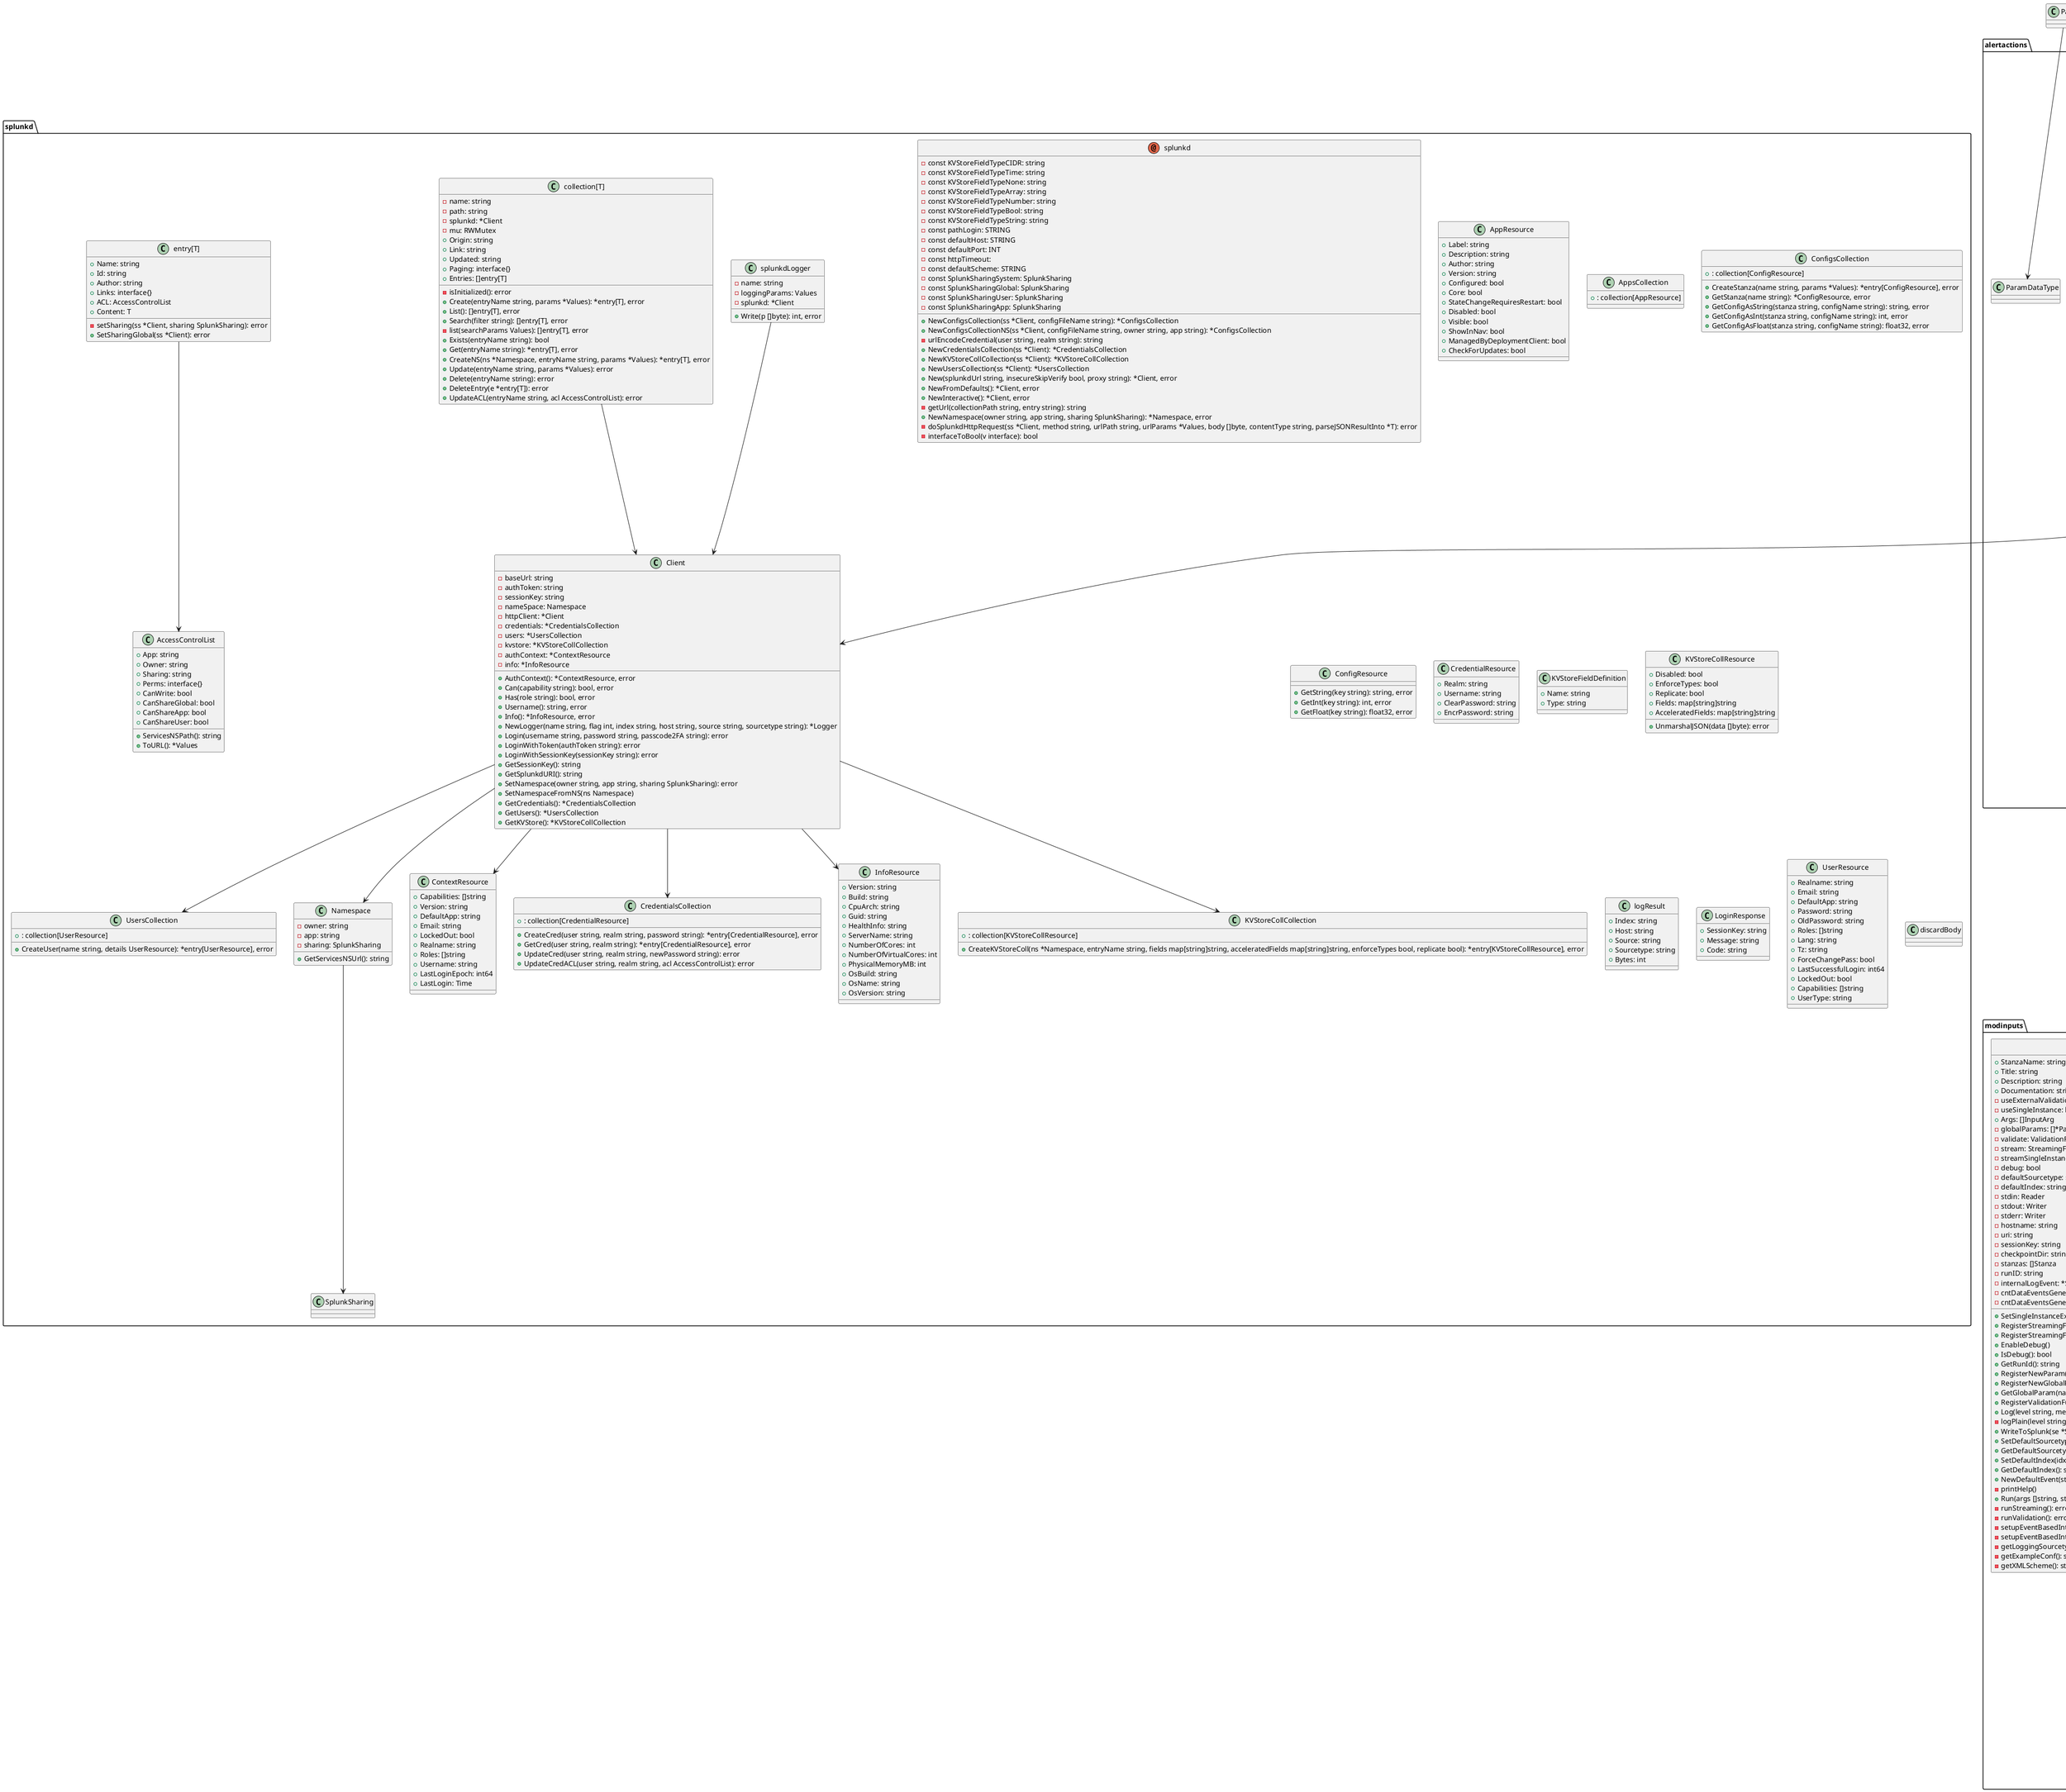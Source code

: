 @startuml
package splunkd{
annotation splunkd {
-const KVStoreFieldTypeCIDR: string
-const KVStoreFieldTypeTime: string
-const KVStoreFieldTypeNone: string
-const KVStoreFieldTypeArray: string
-const KVStoreFieldTypeNumber: string
-const KVStoreFieldTypeBool: string
-const KVStoreFieldTypeString: string
-const pathLogin: STRING
-const defaultHost: STRING
-const defaultPort: INT
-const httpTimeout: 
-const defaultScheme: STRING
-const SplunkSharingSystem: SplunkSharing
-const SplunkSharingGlobal: SplunkSharing
-const SplunkSharingUser: SplunkSharing
-const SplunkSharingApp: SplunkSharing

+NewConfigsCollection(ss *Client, configFileName string): *ConfigsCollection
+NewConfigsCollectionNS(ss *Client, configFileName string, owner string, app string): *ConfigsCollection
-urlEncodeCredential(user string, realm string): string
+NewCredentialsCollection(ss *Client): *CredentialsCollection
+NewKVStoreCollCollection(ss *Client): *KVStoreCollCollection
+NewUsersCollection(ss *Client): *UsersCollection
+New(splunkdUrl string, insecureSkipVerify bool, proxy string): *Client, error
+NewFromDefaults(): *Client, error
+NewInteractive(): *Client, error
-getUrl(collectionPath string, entry string): string
+NewNamespace(owner string, app string, sharing SplunkSharing): *Namespace, error
-doSplunkdHttpRequest(ss *Client, method string, urlPath string, urlParams *Values, body []byte, contentType string, parseJSONResultInto *T): error
-interfaceToBool(v interface): bool
}
class AccessControlList {
+App: string
+Owner: string
+Sharing: string
+Perms: interface{}
+CanWrite: bool
+CanShareGlobal: bool
+CanShareApp: bool
+CanShareUser: bool
+ServicesNSPath(): string
+ToURL(): *Values
}
class AppResource {
+Label: string
+Description: string
+Author: string
+Version: string
+Configured: bool
+Core: bool
+StateChangeRequiresRestart: bool
+Disabled: bool
+Visible: bool
+ShowInNav: bool
+ManagedByDeploymentClient: bool
+CheckForUpdates: bool

}
class AppsCollection {
+: collection[AppResource]

}
class ContextResource {
+Capabilities: []string
+Version: string
+DefaultApp: string
+Email: string
+LockedOut: bool
+Realname: string
+Roles: []string
+Username: string
+LastLoginEpoch: int64
+LastLogin: Time

}
class ConfigsCollection {
+: collection[ConfigResource]
+CreateStanza(name string, params *Values): *entry[ConfigResource], error
+GetStanza(name string): *ConfigResource, error
+GetConfigAsString(stanza string, configName string): string, error
+GetConfigAsInt(stanza string, configName string): int, error
+GetConfigAsFloat(stanza string, configName string): float32, error
}
class ConfigResource {

+GetString(key string): string, error
+GetInt(key string): int, error
+GetFloat(key string): float32, error
}
class CredentialResource {
+Realm: string
+Username: string
+ClearPassword: string
+EncrPassword: string

}
class CredentialsCollection {
+: collection[CredentialResource]
+CreateCred(user string, realm string, password string): *entry[CredentialResource], error
+GetCred(user string, realm string): *entry[CredentialResource], error
+UpdateCred(user string, realm string, newPassword string): error
+UpdateCredACL(user string, realm string, acl AccessControlList): error
}
class InfoResource {
+Version: string
+Build: string
+CpuArch: string
+Guid: string
+HealthInfo: string
+ServerName: string
+NumberOfCores: int
+NumberOfVirtualCores: int
+PhysicalMemoryMB: int
+OsBuild: string
+OsName: string
+OsVersion: string

}
class KVStoreFieldDefinition {
+Name: string
+Type: string

}
class KVStoreCollResource {
+Disabled: bool
+EnforceTypes: bool
+Replicate: bool
+Fields: map[string]string
+AcceleratedFields: map[string]string
+UnmarshalJSON(data []byte): error
}
class KVStoreCollCollection {
+: collection[KVStoreCollResource]
+CreateKVStoreColl(ns *Namespace, entryName string, fields map[string]string, acceleratedFields map[string]string, enforceTypes bool, replicate bool): *entry[KVStoreCollResource], error
}
class splunkdLogger {
-name: string
-loggingParams: Values
-splunkd: *Client
+Write(p []byte): int, error
}
class logResult {
+Index: string
+Host: string
+Source: string
+Sourcetype: string
+Bytes: int

}
class LoginResponse {
+SessionKey: string
+Message: string
+Code: string

}
class UsersCollection {
+: collection[UserResource]
+CreateUser(name string, details UserResource): *entry[UserResource], error
}
class UserResource {
+Realname: string
+Email: string
+DefaultApp: string
+Password: string
+OldPassword: string
+Roles: []string
+Lang: string
+Tz: string
+ForceChangePass: bool
+LastSuccessfulLogin: int64
+LockedOut: bool
+Capabilities: []string
+UserType: string

}
class Client {
-baseUrl: string
-authToken: string
-sessionKey: string
-nameSpace: Namespace
-httpClient: *Client
-credentials: *CredentialsCollection
-users: *UsersCollection
-kvstore: *KVStoreCollCollection
-authContext: *ContextResource
-info: *InfoResource
+AuthContext(): *ContextResource, error
+Can(capability string): bool, error
+Has(role string): bool, error
+Username(): string, error
+Info(): *InfoResource, error
+NewLogger(name string, flag int, index string, host string, source string, sourcetype string): *Logger
+Login(username string, password string, passcode2FA string): error
+LoginWithToken(authToken string): error
+LoginWithSessionKey(sessionKey string): error
+GetSessionKey(): string
+GetSplunkdURI(): string
+SetNamespace(owner string, app string, sharing SplunkSharing): error
+SetNamespaceFromNS(ns Namespace)
+GetCredentials(): *CredentialsCollection
+GetUsers(): *UsersCollection
+GetKVStore(): *KVStoreCollCollection
}
class collection[T] {
-name: string
-path: string
-splunkd: *Client
-mu: RWMutex
+Origin: string
+Link: string
+Updated: string
+Paging: interface{}
+Entries: []entry[T]
-isInitialized(): error
+Create(entryName string, params *Values): *entry[T], error
+List(): []entry[T], error
+Search(filter string): []entry[T], error
-list(searchParams Values): []entry[T], error
+Exists(entryName string): bool
+Get(entryName string): *entry[T], error
+CreateNS(ns *Namespace, entryName string, params *Values): *entry[T], error
+Update(entryName string, params *Values): error
+Delete(entryName string): error
+DeleteEntry(e *entry[T]): error
+UpdateACL(entryName string, acl AccessControlList): error
}
class entry[T] {
+Name: string
+Id: string
+Author: string
+Links: interface{}
+ACL: AccessControlList
+Content: T
-setSharing(ss *Client, sharing SplunkSharing): error
+SetSharingGlobal(ss *Client): error
}
class Namespace {
-owner: string
-app: string
-sharing: SplunkSharing
+GetServicesNSUrl(): string
}
class SplunkSharing {


}
class discardBody {


}
}
package alertactions{
annotation alertactions {
-const ParamTypeColorPicker: 
-const ParamTypeRadio: 
-const ParamTypeText: ParamType
-const ParamTypeTextArea: 
-const ParamTypeSearchDropdown: 
-const ParamTypeDropdown: 
-var isAtTerminal: 
+New(stanzaName string, label string, description string, iconPath string): *AlertAction, error
-getAlertConfigFromJSON(input Reader): *alertConfig, error
+NewGlobalParam(configFile string, stanza string, name string, title string, description string, defaultValue string, required bool): *Param, error
+NewParam(name string, title string, description string, defaultValue string, placeholder string, uiType ParamType, required bool): *Param, error
-newParameter(configFile string, stanza string, name string, title string, description string, defaultValue string, placeholder string, uiType ParamType, required bool): *Param, error
}
class AlertingFunc {


}
class AlertAction {
+StanzaName: string
+Label: string
+Description: string
+Documentation: string
+IconPath: string
-params: []*Param
-globalParams: []*Param
-validateParams: AlertingFunc
-execute: AlertingFunc
-debug: bool
-runID: string
-runtimeConfig: *alertConfig
-splunkd: *Client
-splunkdlogger: *Logger
-endUserLogger: *Logger
-stdin: Reader
-stdout: Writer
-stderr: Writer
+EnableDebug()
+RegisterParam(p *Param): error
+RegisterNewParam(name string, title string, description string, defaultValue string, placeholder string, uiType ParamType, required bool): *Param, error
+GetParam(name string): *Param, error
+GetParamNames(): []string
+RegisterGlobalParam(p *Param): error
+RegisterNewGlobalParam(configFile string, stanza string, name string, title string, description string, defaultValue string, required bool): *Param, error
+GetGlobalParam(name string): *Param, error
+GetFirstResult(): map[string]interface
+GetSearchUri(): string
+GetSearchName(): string
+GetApp(): string
+GetOwner(): string
+GetResultsFile(): *File, error
+GetResultsFileReader(f *File): *Reader, error
+GetResultsLink(): string
+GetSid(): string
+GetNamespace(): *Namespace, error
-setSplunkService(): error
+GetRunId(): string
+GetSplunkService(): *Client, error
-initRuntime(c *alertConfig): error
-setGlobalParams(): error
-setParams(): error
+RegisterValidationFunc(f AlertingFunc)
+RegisterAlertFunc(f AlertingFunc)
-printHelp(f *FlagSet)
+Run(args []string, stdin Reader, stdout Writer, stderr Writer): error
}
class alertConfig {
+App: string
+Owner: string
+ResultsFile: string
+ResultsLink: string
+SearchUri: string
+ServerHost: string
+ServerUri: string
+SessionKey: string
+Sid: string
+SearchName: string
+Configuration: map[string]string
+Result: map[string]interface

}
class ParamType {


}
class paramOption {
+Value: string
+VisibleValue: string

}
class ArgValidation {


}
class Param {
+Title: string
+Name: string
+Description: string
-dataType: ParamDataType
-uiType: ParamType
-defaultValue: string
-placeholder: string
-required: bool
-sensitive: bool
-configFile: string
-stanza: string
-availableOptions: []paramOption
-actualValue: string
-actualValueIsSet: bool
+AddChoice(value string, visibleValue string): error
-setValue(v string): error
+GetValue(): string
+GetChoices(): []string
+SetSensitive()
+GetConfigDefinition(): string, string, string
}
class ParamDataType {


}
}
package modinputs{
annotation modinputs {
-const ArgValidationIsNonNegInt: ArgValidation
-const ArgDataTypeBool: STRING
-const ArgDataTypeNumber: STRING
-const ArgValidationIsPort: ArgValidation
-const ArgValidationIsPosInt: ArgValidation
-const ArgDataTypeStr: STRING
-const ArgValidationIsAvailTCPPort: ArgValidation
-const ArgValidationIsAvailUDPPort: ArgValidation
-const ArgValidationIsBool: ArgValidation
-var isAtTerminal: 
+GenerateArgValidation(paramName string, validation ArgValidation): string
+GenerateArgValidationComplex(paramName string, checkClause string, errorMessage string): string
+GenerateArgValidationRegex(paramName string, regex string, errorMessage string): string
-getInputConfigFromXML(input Reader): *inputConfig, error
-getInputConfigInteractive(mi *ModularInput): *inputConfig, error
-getValidationConfigFromXML(input Reader): *validationConfig, error
+New(stanzaName string, label string, description string): *ModularInput, error
}
class SplunkEvent {
+Unbroken: bool
+Done: bool
+Time: Time
-cachedTime: Time
+Data: string
+SourceType: string
+Index: string
+Host: string
+Source: string
+Stanza: string
-cachedEpochStr: string
-epochTimeStr(): string
-writeOut(): int, error
-xml(): string, error
}
class ArgValidation {


}
class InputArg {
+XMLName: Name
+Title: string
+Name: string
+Description: string
+DataType: string
+DefaultValue: string
+Validation: string
+RequiredOnCreate: bool
+RequiredOnEdit: bool
+SetValidation(validationRule ArgValidation)
+SetCustomValidation(condition string, errorMessage string)
-getInputsSpec(): string
-getInputsConf(): string
+GenerateDocumentation(): string
}
class validationConfig {
+XMLName: Name
+Hostname: string
+URI: string
+SessionKey: string
+CheckpointDir: string
+Item: Stanza

}
class inputConfig {
+XMLName: Name
+Hostname: string
+URI: string
+SessionKey: string
+CheckpointDir: string
+Stanzas: []Stanza

}
class StreamingFunc {


}
class StreamingFuncSingleInstance {


}
class ValidationFunc {


}
class ModularInput {
+StanzaName: string
+Title: string
+Description: string
+Documentation: string
-useExternalValidation: bool
-useSingleInstance: bool
+Args: []InputArg
-globalParams: []*Param
-validate: ValidationFunc
-stream: StreamingFunc
-streamSingleInstance: StreamingFuncSingleInstance
-debug: bool
-defaultSourcetype: string
-defaultIndex: string
-stdin: Reader
-stdout: Writer
-stderr: Writer
-hostname: string
-uri: string
-sessionKey: string
-checkpointDir: string
-stanzas: []Stanza
-runID: string
-internalLogEvent: *SplunkEvent
-cntDataEventsGeneratedbyStanza: int64
-cntDataEventsGeneratedTotal: int64
+SetSingleInstanceExecution(): error
+RegisterStreamingFunc(f StreamingFunc): error
+RegisterStreamingFuncSingleInstance(f StreamingFuncSingleInstance): error
+EnableDebug()
+IsDebug(): bool
+GetRunId(): string
+RegisterNewParam(name string, title string, description string, defaultValue string, dataType string, validation string, requiredOnCreate bool, requiredOnEdit bool): *InputArg, error
+RegisterNewGlobalParam(configFile string, stanza string, name string, title string, description string, defaultValue string, required bool): *Param, error
+GetGlobalParam(name string): *Param, error
+RegisterValidationFunc(f ValidationFunc)
+Log(level string, message string, a ... interface): error
-logPlain(level string, message string, a ... interface): error
+WriteToSplunk(se *SplunkEvent): error
+SetDefaultSourcetype(st string)
+GetDefaultSourcetype(): string
+SetDefaultIndex(idx string)
+GetDefaultIndex(): string
+NewDefaultEvent(stanza *Stanza): *SplunkEvent
-printHelp()
+Run(args []string, stdin Reader, stdout Writer, stderr Writer): error
-runStreaming(): error
-runValidation(): error
-setupEventBasedInternalLogging(stanza *Stanza)
-setupEventBasedInternalLoggingSingleInstance()
-getLoggingSourcetype(): string
-getExampleConf(): string
-getXMLScheme(): string, error
}
class Stanza {
+Name: string
+App: string
+Params: []Param
+ParamLists: []ParamList
+KVString(): string
+Scheme(): string
+InputName(): string
+Param(name string): string
+ParamAsCSVList(name string): []string
+ParamAsList(name string, sep string): []string
+ParamList(name string): []string
+Host(): string
+Index(): string
+Source(): string
+Sourcetype(): string
+Interval(): string
}
class Param {
+XMLName: Name
+Name: string
+Value: string

}
class ParamList {
+XMLName: Name
+Name: string
+Values: []string

}
}
"entry[T]" --> "AccessControlList"
"Client" --> "ContextResource"
"Client" --> "CredentialsCollection"
"Client" --> "InfoResource"
"Client" --> "KVStoreCollCollection"
"splunkdLogger" --> "Client"
"Client" --> "UsersCollection"
"collection[T]" --> "Client"
"Client" --> "Namespace"
"AlertAction" --> "Client"
"Namespace" --> "SplunkSharing"
"AlertAction" --> "AlertingFunc"
"AlertAction" --> "alertConfig"
"Param" --> "ParamType"
"Param" --> "ParamDataType"
"ModularInput" --> "SplunkEvent"
"validationConfig" --> "Stanza"
"ModularInput" --> "StreamingFunc"
"ModularInput" --> "StreamingFuncSingleInstance"
"ModularInput" --> "ValidationFunc"

@enduml